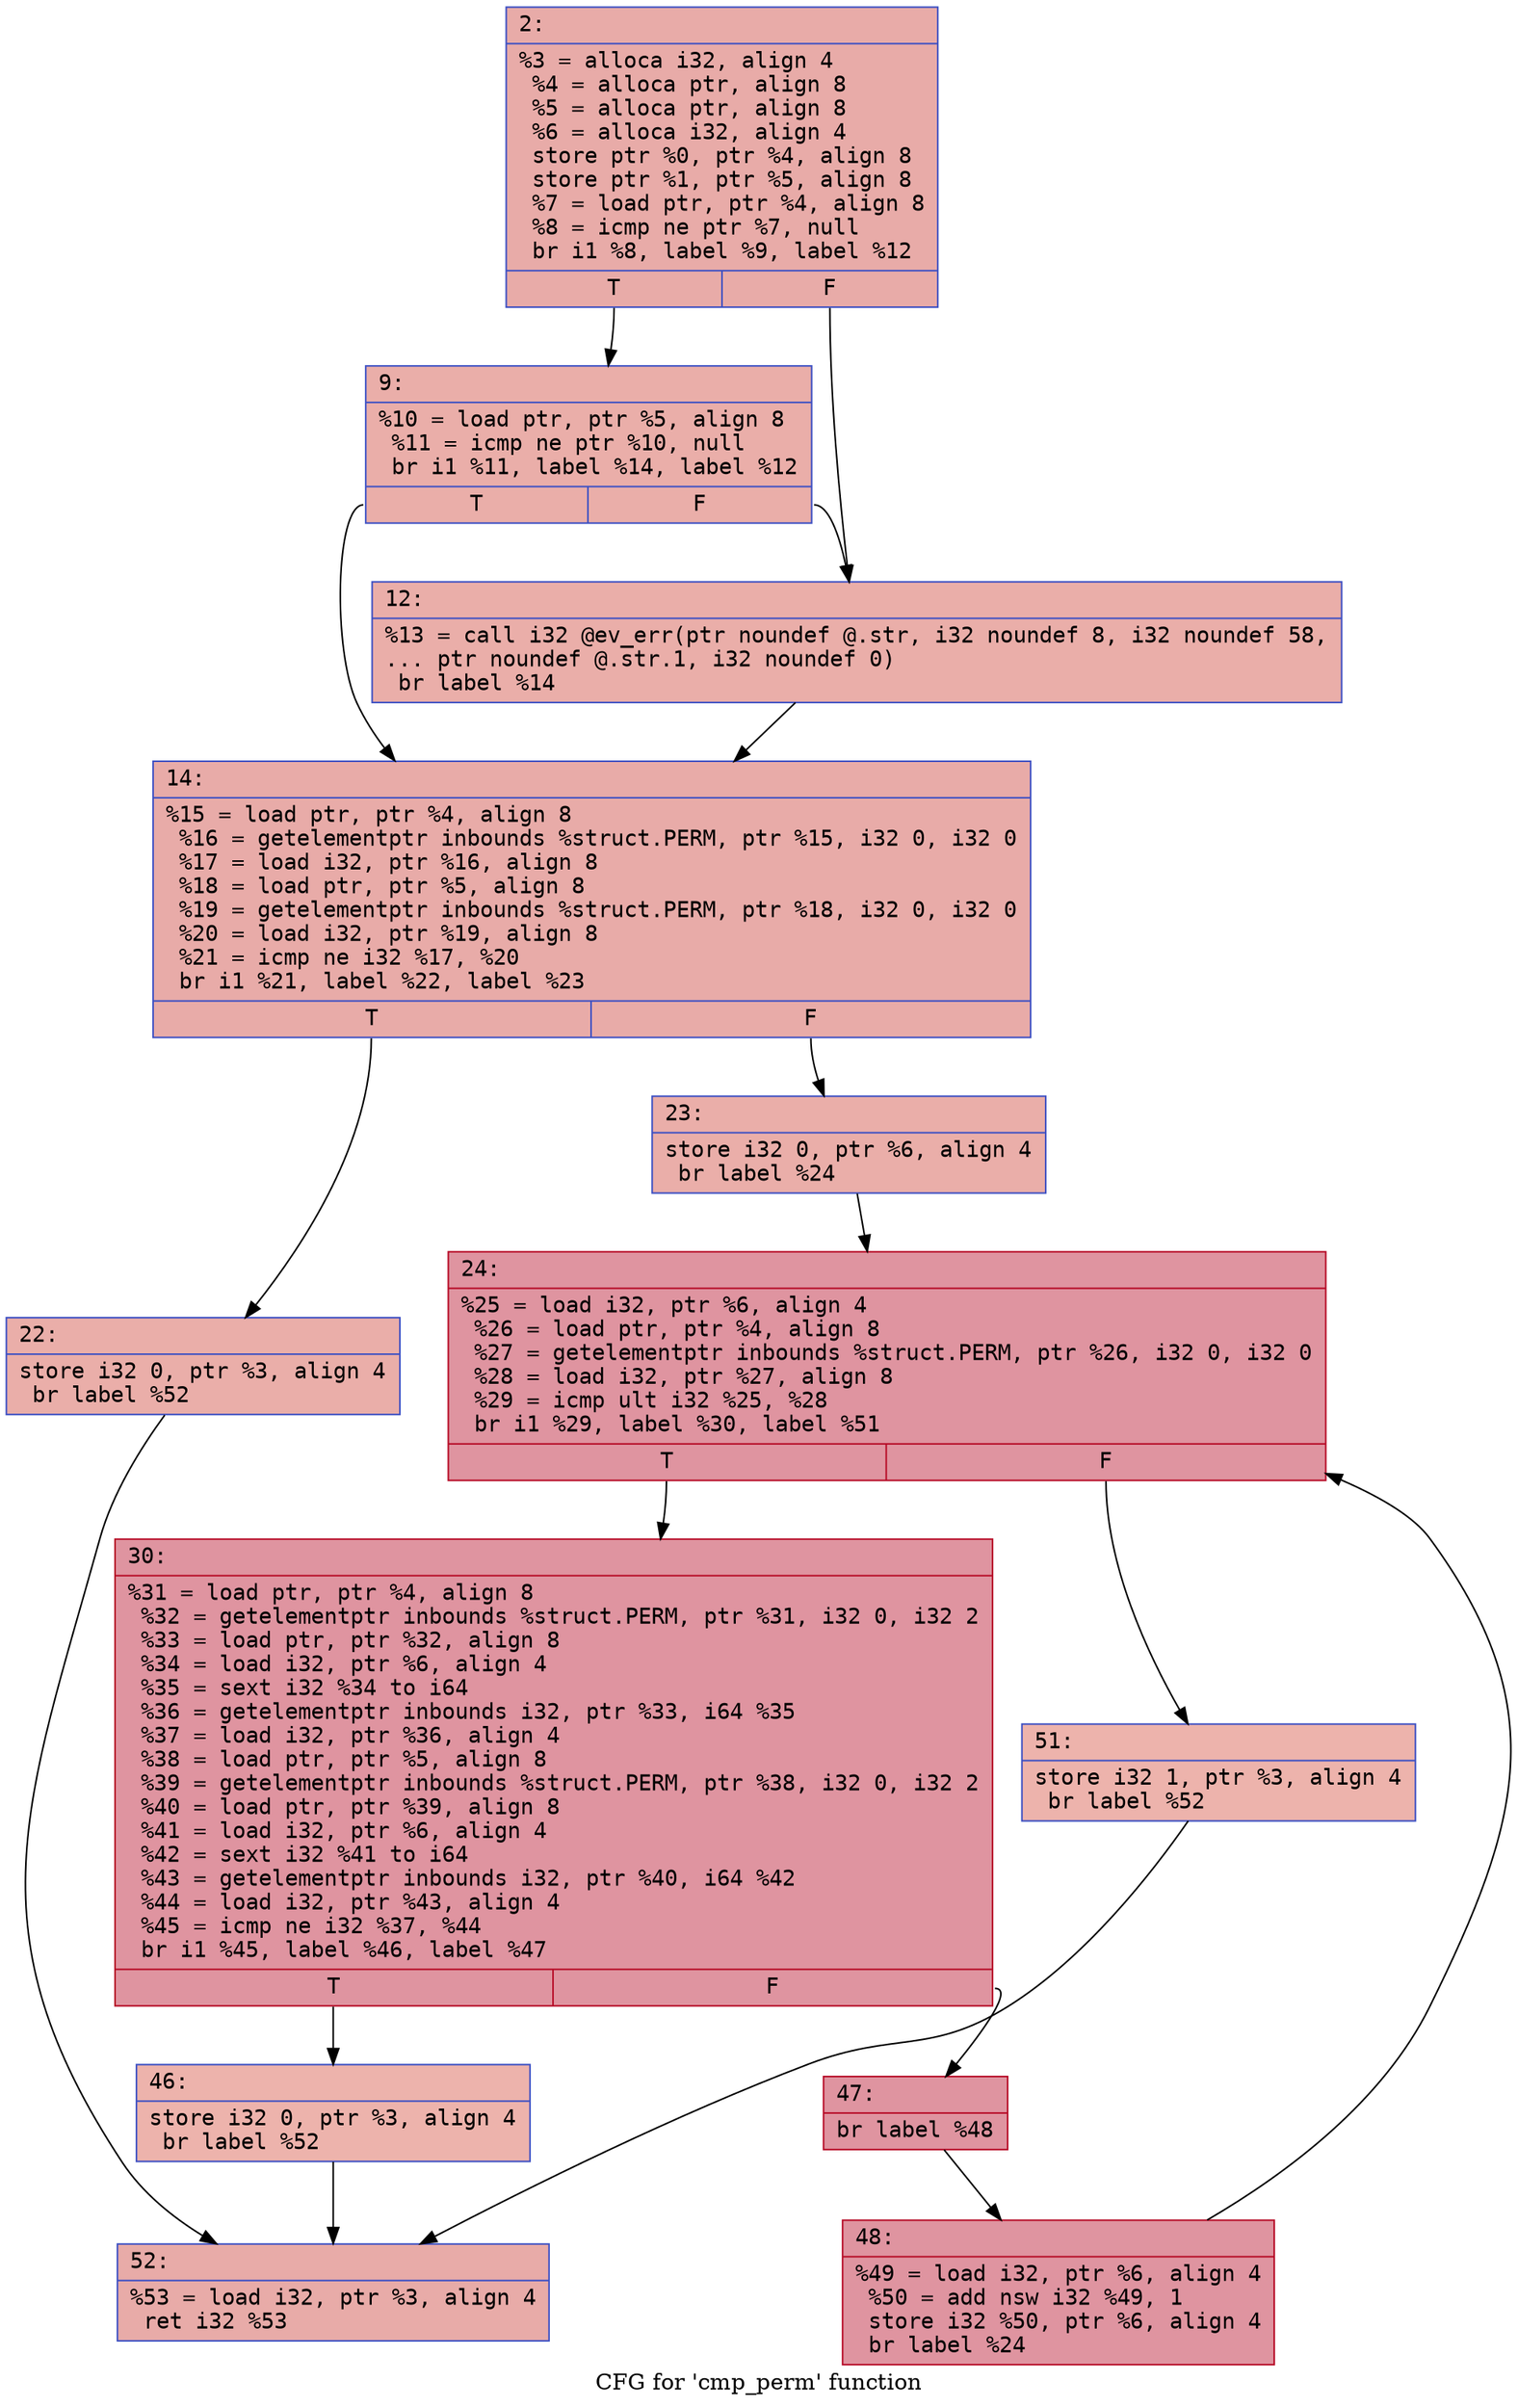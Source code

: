 digraph "CFG for 'cmp_perm' function" {
	label="CFG for 'cmp_perm' function";

	Node0x600000f6ecb0 [shape=record,color="#3d50c3ff", style=filled, fillcolor="#cc403a70" fontname="Courier",label="{2:\l|  %3 = alloca i32, align 4\l  %4 = alloca ptr, align 8\l  %5 = alloca ptr, align 8\l  %6 = alloca i32, align 4\l  store ptr %0, ptr %4, align 8\l  store ptr %1, ptr %5, align 8\l  %7 = load ptr, ptr %4, align 8\l  %8 = icmp ne ptr %7, null\l  br i1 %8, label %9, label %12\l|{<s0>T|<s1>F}}"];
	Node0x600000f6ecb0:s0 -> Node0x600000f6ed00[tooltip="2 -> 9\nProbability 62.50%" ];
	Node0x600000f6ecb0:s1 -> Node0x600000f6ed50[tooltip="2 -> 12\nProbability 37.50%" ];
	Node0x600000f6ed00 [shape=record,color="#3d50c3ff", style=filled, fillcolor="#d0473d70" fontname="Courier",label="{9:\l|  %10 = load ptr, ptr %5, align 8\l  %11 = icmp ne ptr %10, null\l  br i1 %11, label %14, label %12\l|{<s0>T|<s1>F}}"];
	Node0x600000f6ed00:s0 -> Node0x600000f6eda0[tooltip="9 -> 14\nProbability 62.50%" ];
	Node0x600000f6ed00:s1 -> Node0x600000f6ed50[tooltip="9 -> 12\nProbability 37.50%" ];
	Node0x600000f6ed50 [shape=record,color="#3d50c3ff", style=filled, fillcolor="#d0473d70" fontname="Courier",label="{12:\l|  %13 = call i32 @ev_err(ptr noundef @.str, i32 noundef 8, i32 noundef 58,\l... ptr noundef @.str.1, i32 noundef 0)\l  br label %14\l}"];
	Node0x600000f6ed50 -> Node0x600000f6eda0[tooltip="12 -> 14\nProbability 100.00%" ];
	Node0x600000f6eda0 [shape=record,color="#3d50c3ff", style=filled, fillcolor="#cc403a70" fontname="Courier",label="{14:\l|  %15 = load ptr, ptr %4, align 8\l  %16 = getelementptr inbounds %struct.PERM, ptr %15, i32 0, i32 0\l  %17 = load i32, ptr %16, align 8\l  %18 = load ptr, ptr %5, align 8\l  %19 = getelementptr inbounds %struct.PERM, ptr %18, i32 0, i32 0\l  %20 = load i32, ptr %19, align 8\l  %21 = icmp ne i32 %17, %20\l  br i1 %21, label %22, label %23\l|{<s0>T|<s1>F}}"];
	Node0x600000f6eda0:s0 -> Node0x600000f6edf0[tooltip="14 -> 22\nProbability 50.00%" ];
	Node0x600000f6eda0:s1 -> Node0x600000f6ee40[tooltip="14 -> 23\nProbability 50.00%" ];
	Node0x600000f6edf0 [shape=record,color="#3d50c3ff", style=filled, fillcolor="#d0473d70" fontname="Courier",label="{22:\l|  store i32 0, ptr %3, align 4\l  br label %52\l}"];
	Node0x600000f6edf0 -> Node0x600000f6f070[tooltip="22 -> 52\nProbability 100.00%" ];
	Node0x600000f6ee40 [shape=record,color="#3d50c3ff", style=filled, fillcolor="#d0473d70" fontname="Courier",label="{23:\l|  store i32 0, ptr %6, align 4\l  br label %24\l}"];
	Node0x600000f6ee40 -> Node0x600000f6ee90[tooltip="23 -> 24\nProbability 100.00%" ];
	Node0x600000f6ee90 [shape=record,color="#b70d28ff", style=filled, fillcolor="#b70d2870" fontname="Courier",label="{24:\l|  %25 = load i32, ptr %6, align 4\l  %26 = load ptr, ptr %4, align 8\l  %27 = getelementptr inbounds %struct.PERM, ptr %26, i32 0, i32 0\l  %28 = load i32, ptr %27, align 8\l  %29 = icmp ult i32 %25, %28\l  br i1 %29, label %30, label %51\l|{<s0>T|<s1>F}}"];
	Node0x600000f6ee90:s0 -> Node0x600000f6eee0[tooltip="24 -> 30\nProbability 96.88%" ];
	Node0x600000f6ee90:s1 -> Node0x600000f6f020[tooltip="24 -> 51\nProbability 3.12%" ];
	Node0x600000f6eee0 [shape=record,color="#b70d28ff", style=filled, fillcolor="#b70d2870" fontname="Courier",label="{30:\l|  %31 = load ptr, ptr %4, align 8\l  %32 = getelementptr inbounds %struct.PERM, ptr %31, i32 0, i32 2\l  %33 = load ptr, ptr %32, align 8\l  %34 = load i32, ptr %6, align 4\l  %35 = sext i32 %34 to i64\l  %36 = getelementptr inbounds i32, ptr %33, i64 %35\l  %37 = load i32, ptr %36, align 4\l  %38 = load ptr, ptr %5, align 8\l  %39 = getelementptr inbounds %struct.PERM, ptr %38, i32 0, i32 2\l  %40 = load ptr, ptr %39, align 8\l  %41 = load i32, ptr %6, align 4\l  %42 = sext i32 %41 to i64\l  %43 = getelementptr inbounds i32, ptr %40, i64 %42\l  %44 = load i32, ptr %43, align 4\l  %45 = icmp ne i32 %37, %44\l  br i1 %45, label %46, label %47\l|{<s0>T|<s1>F}}"];
	Node0x600000f6eee0:s0 -> Node0x600000f6ef30[tooltip="30 -> 46\nProbability 3.12%" ];
	Node0x600000f6eee0:s1 -> Node0x600000f6ef80[tooltip="30 -> 47\nProbability 96.88%" ];
	Node0x600000f6ef30 [shape=record,color="#3d50c3ff", style=filled, fillcolor="#d6524470" fontname="Courier",label="{46:\l|  store i32 0, ptr %3, align 4\l  br label %52\l}"];
	Node0x600000f6ef30 -> Node0x600000f6f070[tooltip="46 -> 52\nProbability 100.00%" ];
	Node0x600000f6ef80 [shape=record,color="#b70d28ff", style=filled, fillcolor="#b70d2870" fontname="Courier",label="{47:\l|  br label %48\l}"];
	Node0x600000f6ef80 -> Node0x600000f6efd0[tooltip="47 -> 48\nProbability 100.00%" ];
	Node0x600000f6efd0 [shape=record,color="#b70d28ff", style=filled, fillcolor="#b70d2870" fontname="Courier",label="{48:\l|  %49 = load i32, ptr %6, align 4\l  %50 = add nsw i32 %49, 1\l  store i32 %50, ptr %6, align 4\l  br label %24\l}"];
	Node0x600000f6efd0 -> Node0x600000f6ee90[tooltip="48 -> 24\nProbability 100.00%" ];
	Node0x600000f6f020 [shape=record,color="#3d50c3ff", style=filled, fillcolor="#d6524470" fontname="Courier",label="{51:\l|  store i32 1, ptr %3, align 4\l  br label %52\l}"];
	Node0x600000f6f020 -> Node0x600000f6f070[tooltip="51 -> 52\nProbability 100.00%" ];
	Node0x600000f6f070 [shape=record,color="#3d50c3ff", style=filled, fillcolor="#cc403a70" fontname="Courier",label="{52:\l|  %53 = load i32, ptr %3, align 4\l  ret i32 %53\l}"];
}
